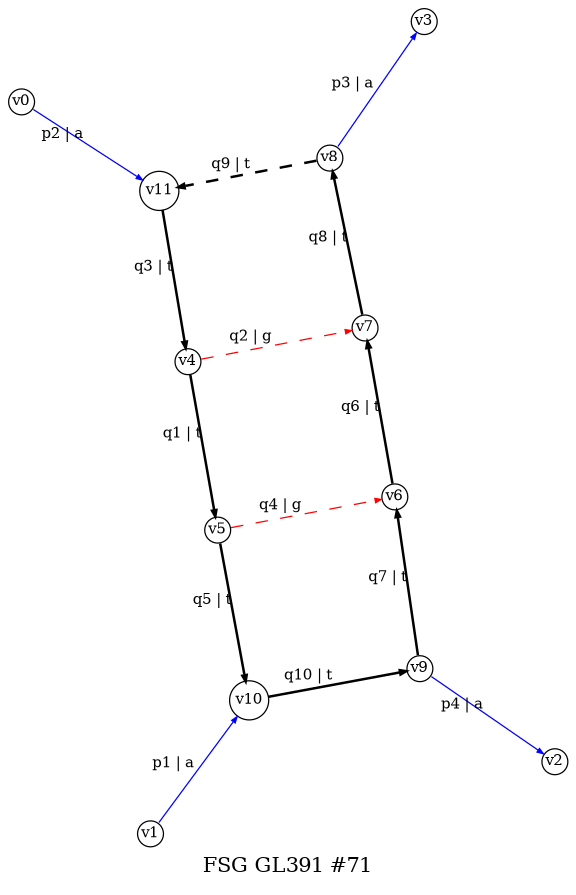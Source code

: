 digraph dot_71_0_GL391 {
label="FSG GL391 #71";
noverlap="scale"; layout="neato";
graph [ fontsize=10,ratio=1.5 ];
node [ fontsize=7,shape=circle,margin=0,height=0.01,penwidth=0.6 ];
edge [ fontsize=7,arrowsize=0.3,penwidth=0.6 ];
"v1" -> "v10" [label="p1 | a",color="blue",penwidth="0.6",style="solid"];
"v0" -> "v11" [label="p2 | a",color="blue",penwidth="0.6",style="solid"];
"v8" -> "v3" [label="p3 | a",color="blue",penwidth="0.6",style="solid"];
"v9" -> "v2" [label="p4 | a",color="blue",penwidth="0.6",style="solid"];
"v4" -> "v5" [label="q1 | t",color="black",penwidth="1.2",style="solid"];
"v4" -> "v7" [label="q2 | g",color="red",penwidth="0.6",style="dashed"];
"v11" -> "v4" [label="q3 | t",color="black",penwidth="1.2",style="solid"];
"v5" -> "v6" [label="q4 | g",color="red",penwidth="0.6",style="dashed"];
"v5" -> "v10" [label="q5 | t",color="black",penwidth="1.2",style="solid"];
"v6" -> "v7" [label="q6 | t",color="black",penwidth="1.2",style="solid"];
"v9" -> "v6" [label="q7 | t",color="black",penwidth="1.2",style="solid"];
"v7" -> "v8" [label="q8 | t",color="black",penwidth="1.2",style="solid"];
"v8" -> "v11" [label="q9 | t",color="black",penwidth="1.2",style="dashed"];
"v10" -> "v9" [label="q10 | t",color="black",penwidth="1.2",style="solid"];
}